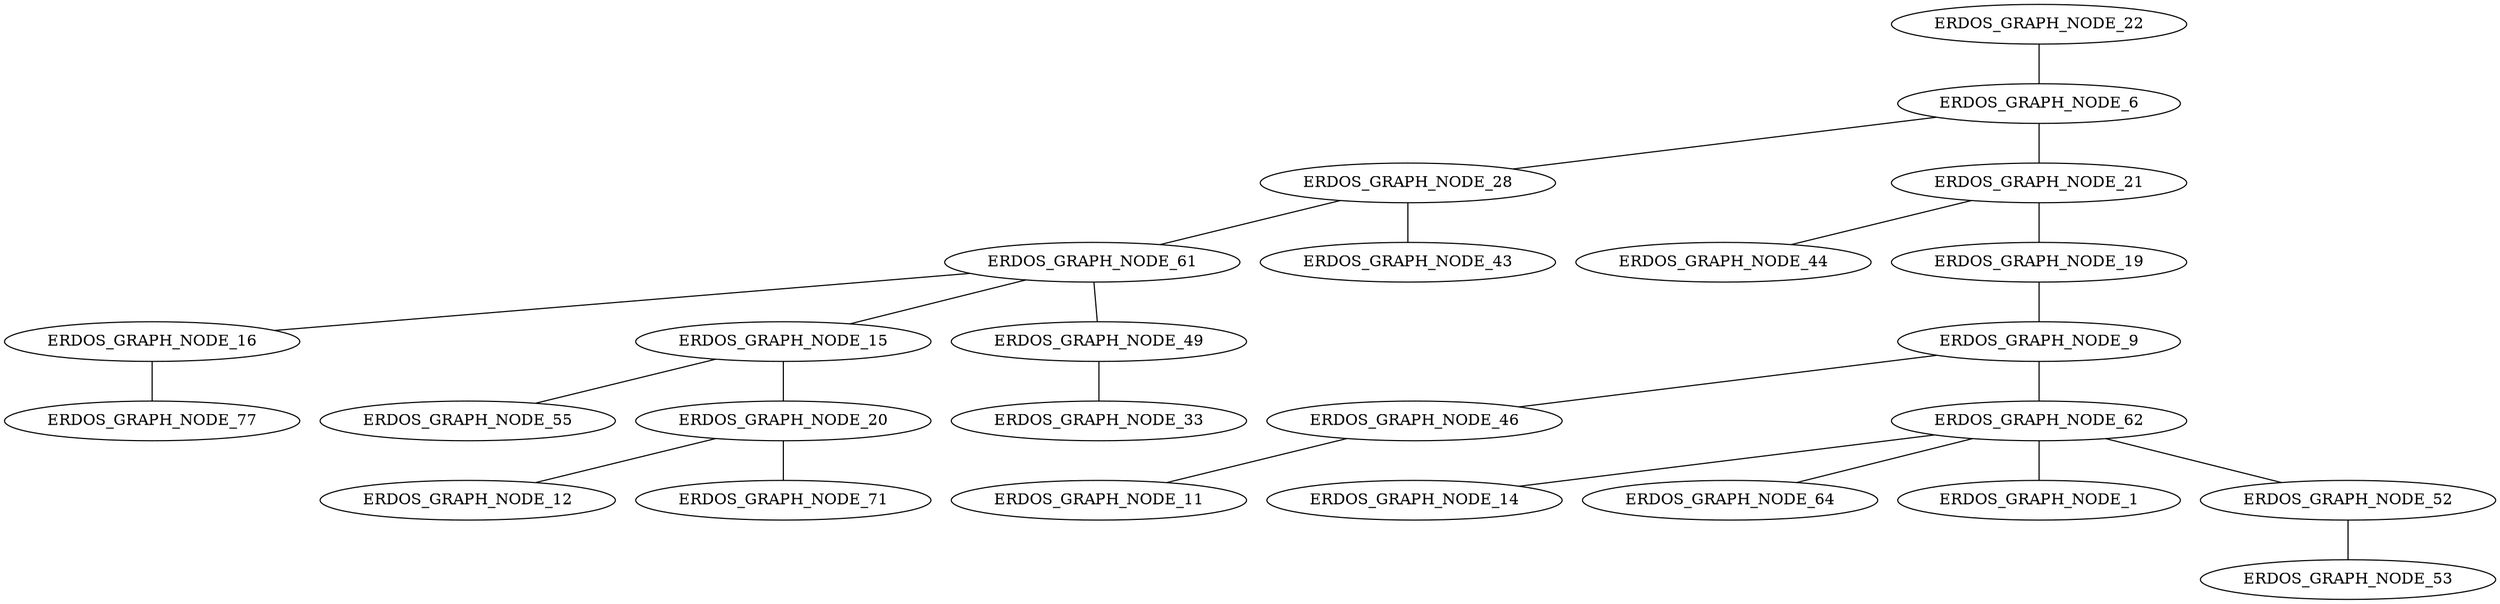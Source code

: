 graph ERDOS_GRAPH_PRIM_SMALL{
ERDOS_GRAPH_NODE_22 -- ERDOS_GRAPH_NODE_6 [weight=2];
ERDOS_GRAPH_NODE_6 -- ERDOS_GRAPH_NODE_28 [weight=6];
ERDOS_GRAPH_NODE_28 -- ERDOS_GRAPH_NODE_61 [weight=3];
ERDOS_GRAPH_NODE_61 -- ERDOS_GRAPH_NODE_16 [weight=4];
ERDOS_GRAPH_NODE_6 -- ERDOS_GRAPH_NODE_21 [weight=11];
ERDOS_GRAPH_NODE_21 -- ERDOS_GRAPH_NODE_44 [weight=4];
ERDOS_GRAPH_NODE_21 -- ERDOS_GRAPH_NODE_19 [weight=13];
ERDOS_GRAPH_NODE_19 -- ERDOS_GRAPH_NODE_9 [weight=3];
ERDOS_GRAPH_NODE_28 -- ERDOS_GRAPH_NODE_43 [weight=14];
ERDOS_GRAPH_NODE_61 -- ERDOS_GRAPH_NODE_15 [weight=15];
ERDOS_GRAPH_NODE_15 -- ERDOS_GRAPH_NODE_55 [weight=14];
ERDOS_GRAPH_NODE_9 -- ERDOS_GRAPH_NODE_46 [weight=15];
ERDOS_GRAPH_NODE_46 -- ERDOS_GRAPH_NODE_11 [weight=16];
ERDOS_GRAPH_NODE_15 -- ERDOS_GRAPH_NODE_20 [weight=16];
ERDOS_GRAPH_NODE_20 -- ERDOS_GRAPH_NODE_12 [weight=12];
ERDOS_GRAPH_NODE_20 -- ERDOS_GRAPH_NODE_71 [weight=13];
ERDOS_GRAPH_NODE_61 -- ERDOS_GRAPH_NODE_49 [weight=17];
ERDOS_GRAPH_NODE_49 -- ERDOS_GRAPH_NODE_33 [weight=5];
ERDOS_GRAPH_NODE_9 -- ERDOS_GRAPH_NODE_62 [weight=18];
ERDOS_GRAPH_NODE_62 -- ERDOS_GRAPH_NODE_14 [weight=2];
ERDOS_GRAPH_NODE_62 -- ERDOS_GRAPH_NODE_64 [weight=9];
ERDOS_GRAPH_NODE_62 -- ERDOS_GRAPH_NODE_1 [weight=12];
ERDOS_GRAPH_NODE_62 -- ERDOS_GRAPH_NODE_52 [weight=19];
ERDOS_GRAPH_NODE_52 -- ERDOS_GRAPH_NODE_53 [weight=17];
ERDOS_GRAPH_NODE_16 -- ERDOS_GRAPH_NODE_77 [weight=19];
}
